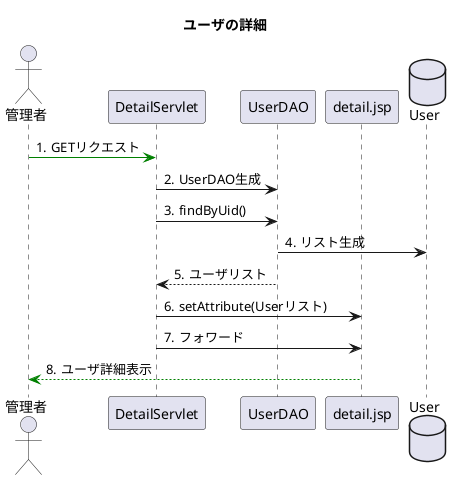 @startuml
title ユーザの詳細

autonumber "#."

actor 管理者
participant DetailServlet
participant UserDAO
participant detail.jsp
database User


管理者 -[#green]> DetailServlet:GETリクエスト
DetailServlet -> UserDAO :UserDAO生成
DetailServlet -> UserDAO :findByUid()
UserDAO -> User:リスト生成
UserDAO --> DetailServlet:ユーザリスト
DetailServlet -> detail.jsp:setAttribute(Userリスト)
DetailServlet -> detail.jsp:フォワード
detail.jsp --[#green]> 管理者:ユーザ詳細表示


@enduml